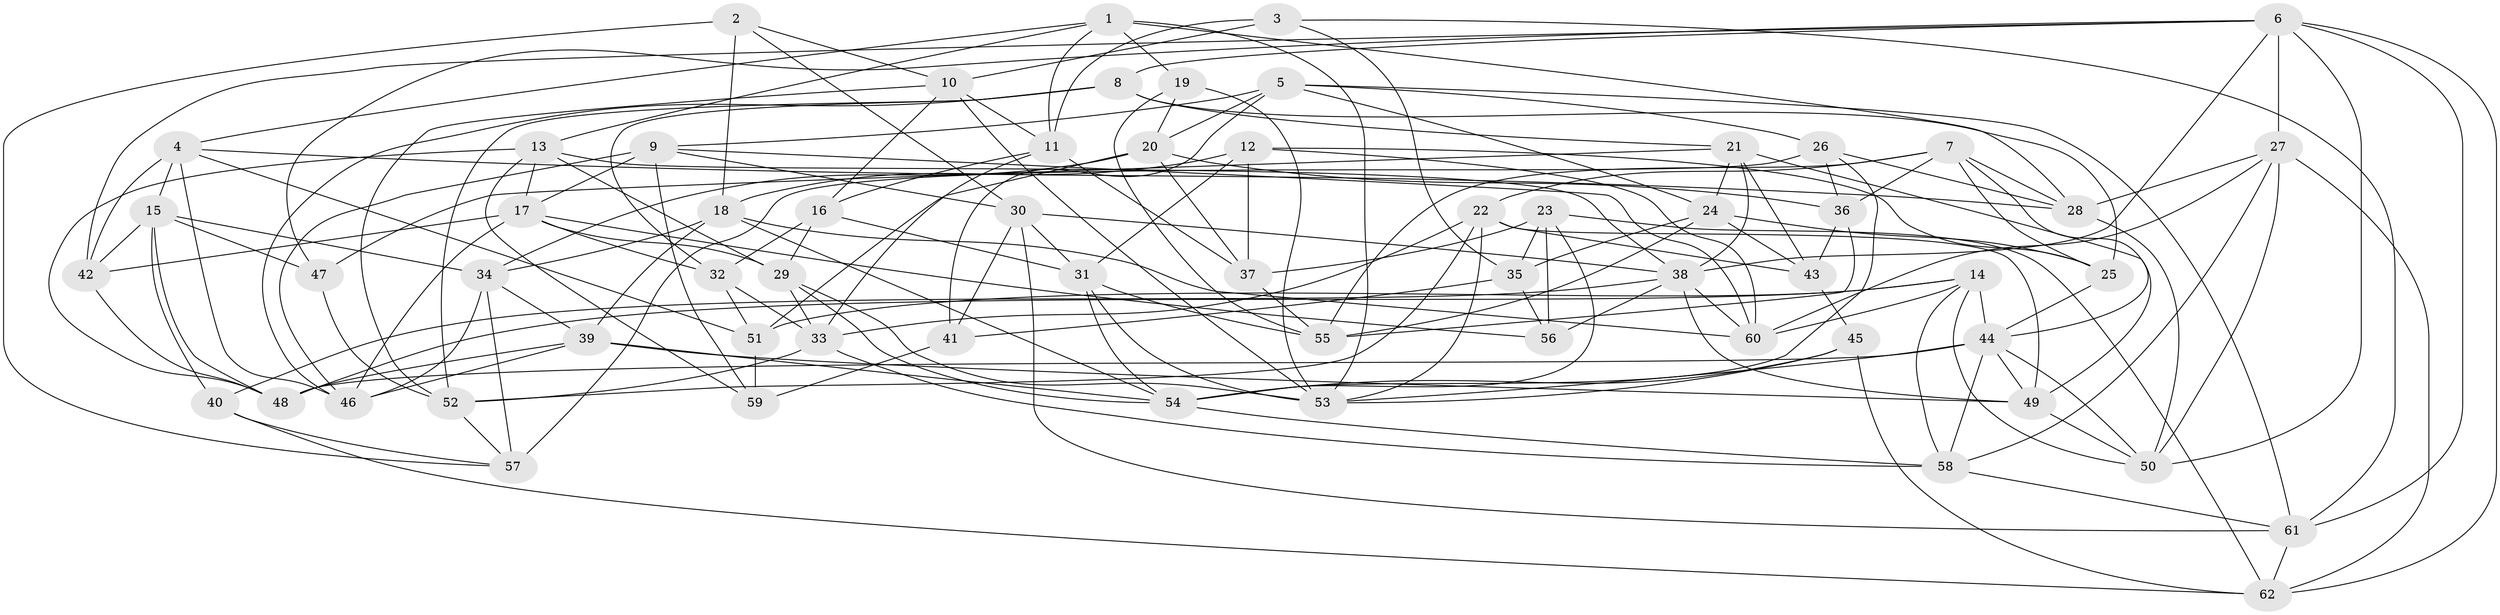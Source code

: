 // original degree distribution, {4: 1.0}
// Generated by graph-tools (version 1.1) at 2025/02/03/09/25 03:02:58]
// undirected, 62 vertices, 176 edges
graph export_dot {
graph [start="1"]
  node [color=gray90,style=filled];
  1;
  2;
  3;
  4;
  5;
  6;
  7;
  8;
  9;
  10;
  11;
  12;
  13;
  14;
  15;
  16;
  17;
  18;
  19;
  20;
  21;
  22;
  23;
  24;
  25;
  26;
  27;
  28;
  29;
  30;
  31;
  32;
  33;
  34;
  35;
  36;
  37;
  38;
  39;
  40;
  41;
  42;
  43;
  44;
  45;
  46;
  47;
  48;
  49;
  50;
  51;
  52;
  53;
  54;
  55;
  56;
  57;
  58;
  59;
  60;
  61;
  62;
  1 -- 4 [weight=1.0];
  1 -- 11 [weight=1.0];
  1 -- 13 [weight=1.0];
  1 -- 19 [weight=1.0];
  1 -- 28 [weight=1.0];
  1 -- 53 [weight=1.0];
  2 -- 10 [weight=1.0];
  2 -- 18 [weight=1.0];
  2 -- 30 [weight=1.0];
  2 -- 57 [weight=1.0];
  3 -- 10 [weight=1.0];
  3 -- 11 [weight=1.0];
  3 -- 35 [weight=1.0];
  3 -- 61 [weight=1.0];
  4 -- 15 [weight=1.0];
  4 -- 28 [weight=1.0];
  4 -- 42 [weight=1.0];
  4 -- 46 [weight=1.0];
  4 -- 51 [weight=1.0];
  5 -- 9 [weight=1.0];
  5 -- 20 [weight=1.0];
  5 -- 24 [weight=1.0];
  5 -- 26 [weight=1.0];
  5 -- 41 [weight=1.0];
  5 -- 61 [weight=1.0];
  6 -- 8 [weight=1.0];
  6 -- 27 [weight=1.0];
  6 -- 38 [weight=1.0];
  6 -- 42 [weight=1.0];
  6 -- 47 [weight=1.0];
  6 -- 50 [weight=1.0];
  6 -- 61 [weight=1.0];
  6 -- 62 [weight=1.0];
  7 -- 22 [weight=1.0];
  7 -- 25 [weight=1.0];
  7 -- 28 [weight=1.0];
  7 -- 36 [weight=1.0];
  7 -- 44 [weight=1.0];
  7 -- 55 [weight=1.0];
  8 -- 21 [weight=1.0];
  8 -- 25 [weight=1.0];
  8 -- 32 [weight=1.0];
  8 -- 46 [weight=1.0];
  8 -- 52 [weight=1.0];
  9 -- 17 [weight=1.0];
  9 -- 30 [weight=1.0];
  9 -- 46 [weight=1.0];
  9 -- 59 [weight=1.0];
  9 -- 60 [weight=1.0];
  10 -- 11 [weight=1.0];
  10 -- 16 [weight=1.0];
  10 -- 52 [weight=1.0];
  10 -- 53 [weight=1.0];
  11 -- 16 [weight=1.0];
  11 -- 33 [weight=1.0];
  11 -- 37 [weight=1.0];
  12 -- 18 [weight=1.0];
  12 -- 25 [weight=2.0];
  12 -- 31 [weight=1.0];
  12 -- 37 [weight=1.0];
  12 -- 60 [weight=1.0];
  13 -- 17 [weight=1.0];
  13 -- 29 [weight=1.0];
  13 -- 38 [weight=1.0];
  13 -- 48 [weight=1.0];
  13 -- 59 [weight=1.0];
  14 -- 44 [weight=1.0];
  14 -- 48 [weight=1.0];
  14 -- 50 [weight=1.0];
  14 -- 51 [weight=1.0];
  14 -- 58 [weight=1.0];
  14 -- 60 [weight=1.0];
  15 -- 34 [weight=1.0];
  15 -- 40 [weight=1.0];
  15 -- 42 [weight=1.0];
  15 -- 47 [weight=1.0];
  15 -- 48 [weight=1.0];
  16 -- 29 [weight=1.0];
  16 -- 31 [weight=1.0];
  16 -- 32 [weight=2.0];
  17 -- 29 [weight=1.0];
  17 -- 32 [weight=1.0];
  17 -- 42 [weight=2.0];
  17 -- 46 [weight=1.0];
  17 -- 56 [weight=1.0];
  18 -- 34 [weight=1.0];
  18 -- 39 [weight=1.0];
  18 -- 54 [weight=1.0];
  18 -- 60 [weight=1.0];
  19 -- 20 [weight=1.0];
  19 -- 53 [weight=1.0];
  19 -- 55 [weight=1.0];
  20 -- 34 [weight=1.0];
  20 -- 36 [weight=1.0];
  20 -- 37 [weight=1.0];
  20 -- 51 [weight=1.0];
  21 -- 24 [weight=1.0];
  21 -- 38 [weight=1.0];
  21 -- 43 [weight=1.0];
  21 -- 47 [weight=1.0];
  21 -- 49 [weight=1.0];
  22 -- 33 [weight=1.0];
  22 -- 43 [weight=1.0];
  22 -- 49 [weight=1.0];
  22 -- 52 [weight=1.0];
  22 -- 53 [weight=1.0];
  23 -- 35 [weight=1.0];
  23 -- 37 [weight=2.0];
  23 -- 54 [weight=1.0];
  23 -- 56 [weight=1.0];
  23 -- 62 [weight=1.0];
  24 -- 25 [weight=1.0];
  24 -- 35 [weight=1.0];
  24 -- 43 [weight=1.0];
  24 -- 55 [weight=1.0];
  25 -- 44 [weight=1.0];
  26 -- 28 [weight=1.0];
  26 -- 36 [weight=1.0];
  26 -- 54 [weight=1.0];
  26 -- 57 [weight=2.0];
  27 -- 28 [weight=1.0];
  27 -- 50 [weight=1.0];
  27 -- 58 [weight=1.0];
  27 -- 60 [weight=1.0];
  27 -- 62 [weight=1.0];
  28 -- 50 [weight=1.0];
  29 -- 33 [weight=1.0];
  29 -- 53 [weight=1.0];
  29 -- 54 [weight=1.0];
  30 -- 31 [weight=1.0];
  30 -- 38 [weight=1.0];
  30 -- 41 [weight=1.0];
  30 -- 61 [weight=1.0];
  31 -- 53 [weight=1.0];
  31 -- 54 [weight=1.0];
  31 -- 55 [weight=1.0];
  32 -- 33 [weight=1.0];
  32 -- 51 [weight=1.0];
  33 -- 52 [weight=1.0];
  33 -- 58 [weight=1.0];
  34 -- 39 [weight=1.0];
  34 -- 46 [weight=1.0];
  34 -- 57 [weight=1.0];
  35 -- 41 [weight=2.0];
  35 -- 56 [weight=1.0];
  36 -- 43 [weight=2.0];
  36 -- 55 [weight=1.0];
  37 -- 55 [weight=1.0];
  38 -- 40 [weight=1.0];
  38 -- 49 [weight=1.0];
  38 -- 56 [weight=1.0];
  38 -- 60 [weight=1.0];
  39 -- 46 [weight=1.0];
  39 -- 48 [weight=1.0];
  39 -- 49 [weight=1.0];
  39 -- 54 [weight=1.0];
  40 -- 57 [weight=1.0];
  40 -- 62 [weight=1.0];
  41 -- 59 [weight=2.0];
  42 -- 48 [weight=1.0];
  43 -- 45 [weight=1.0];
  44 -- 48 [weight=1.0];
  44 -- 49 [weight=1.0];
  44 -- 50 [weight=1.0];
  44 -- 53 [weight=1.0];
  44 -- 58 [weight=1.0];
  45 -- 53 [weight=1.0];
  45 -- 54 [weight=1.0];
  45 -- 62 [weight=1.0];
  47 -- 52 [weight=1.0];
  49 -- 50 [weight=1.0];
  51 -- 59 [weight=2.0];
  52 -- 57 [weight=1.0];
  54 -- 58 [weight=1.0];
  58 -- 61 [weight=1.0];
  61 -- 62 [weight=1.0];
}
